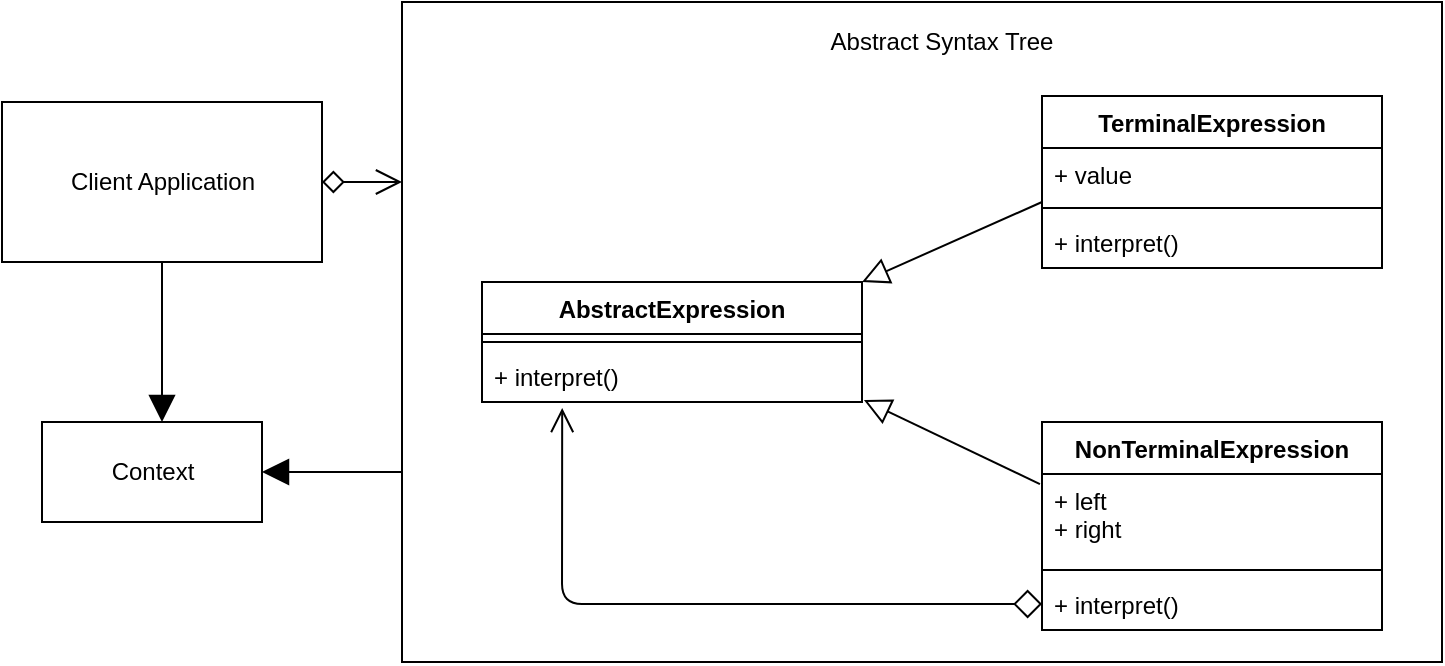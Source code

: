 <mxfile version="14.8.4" type="device"><diagram id="nfoU5zl-Lrdo-RMUOea-" name="Page-1"><mxGraphModel dx="868" dy="450" grid="1" gridSize="10" guides="1" tooltips="1" connect="1" arrows="1" fold="1" page="1" pageScale="1" pageWidth="827" pageHeight="1169" math="0" shadow="0"><root><mxCell id="0"/><mxCell id="1" parent="0"/><mxCell id="52Nn8JB1zDlZzFZ0hI1m-131" value="Client Application" style="html=1;strokeWidth=1;" vertex="1" parent="1"><mxGeometry y="320" width="160" height="80" as="geometry"/></mxCell><mxCell id="52Nn8JB1zDlZzFZ0hI1m-132" value="Context" style="html=1;strokeWidth=1;" vertex="1" parent="1"><mxGeometry x="20" y="480" width="110" height="50" as="geometry"/></mxCell><mxCell id="52Nn8JB1zDlZzFZ0hI1m-133" value="AbstractExpression" style="swimlane;fontStyle=1;align=center;verticalAlign=top;childLayout=stackLayout;horizontal=1;startSize=26;horizontalStack=0;resizeParent=1;resizeParentMax=0;resizeLast=0;collapsible=1;marginBottom=0;strokeWidth=1;" vertex="1" parent="1"><mxGeometry x="240" y="410" width="190" height="60" as="geometry"/></mxCell><mxCell id="52Nn8JB1zDlZzFZ0hI1m-135" value="" style="line;strokeWidth=1;fillColor=none;align=left;verticalAlign=middle;spacingTop=-1;spacingLeft=3;spacingRight=3;rotatable=0;labelPosition=right;points=[];portConstraint=eastwest;" vertex="1" parent="52Nn8JB1zDlZzFZ0hI1m-133"><mxGeometry y="26" width="190" height="8" as="geometry"/></mxCell><mxCell id="52Nn8JB1zDlZzFZ0hI1m-136" value="+ interpret()" style="text;strokeColor=none;fillColor=none;align=left;verticalAlign=top;spacingLeft=4;spacingRight=4;overflow=hidden;rotatable=0;points=[[0,0.5],[1,0.5]];portConstraint=eastwest;" vertex="1" parent="52Nn8JB1zDlZzFZ0hI1m-133"><mxGeometry y="34" width="190" height="26" as="geometry"/></mxCell><mxCell id="52Nn8JB1zDlZzFZ0hI1m-137" value="TerminalExpression" style="swimlane;fontStyle=1;align=center;verticalAlign=top;childLayout=stackLayout;horizontal=1;startSize=26;horizontalStack=0;resizeParent=1;resizeParentMax=0;resizeLast=0;collapsible=1;marginBottom=0;strokeWidth=1;" vertex="1" parent="1"><mxGeometry x="520" y="317" width="170" height="86" as="geometry"/></mxCell><mxCell id="52Nn8JB1zDlZzFZ0hI1m-138" value="+ value" style="text;strokeColor=none;fillColor=none;align=left;verticalAlign=top;spacingLeft=4;spacingRight=4;overflow=hidden;rotatable=0;points=[[0,0.5],[1,0.5]];portConstraint=eastwest;" vertex="1" parent="52Nn8JB1zDlZzFZ0hI1m-137"><mxGeometry y="26" width="170" height="26" as="geometry"/></mxCell><mxCell id="52Nn8JB1zDlZzFZ0hI1m-139" value="" style="line;strokeWidth=1;fillColor=none;align=left;verticalAlign=middle;spacingTop=-1;spacingLeft=3;spacingRight=3;rotatable=0;labelPosition=right;points=[];portConstraint=eastwest;" vertex="1" parent="52Nn8JB1zDlZzFZ0hI1m-137"><mxGeometry y="52" width="170" height="8" as="geometry"/></mxCell><mxCell id="52Nn8JB1zDlZzFZ0hI1m-140" value="+ interpret()" style="text;strokeColor=none;fillColor=none;align=left;verticalAlign=top;spacingLeft=4;spacingRight=4;overflow=hidden;rotatable=0;points=[[0,0.5],[1,0.5]];portConstraint=eastwest;" vertex="1" parent="52Nn8JB1zDlZzFZ0hI1m-137"><mxGeometry y="60" width="170" height="26" as="geometry"/></mxCell><mxCell id="52Nn8JB1zDlZzFZ0hI1m-141" value="NonTerminalExpression" style="swimlane;fontStyle=1;align=center;verticalAlign=top;childLayout=stackLayout;horizontal=1;startSize=26;horizontalStack=0;resizeParent=1;resizeParentMax=0;resizeLast=0;collapsible=1;marginBottom=0;strokeWidth=1;" vertex="1" parent="1"><mxGeometry x="520" y="480" width="170" height="104" as="geometry"/></mxCell><mxCell id="52Nn8JB1zDlZzFZ0hI1m-142" value="+ left&#10;+ right" style="text;strokeColor=none;fillColor=none;align=left;verticalAlign=top;spacingLeft=4;spacingRight=4;overflow=hidden;rotatable=0;points=[[0,0.5],[1,0.5]];portConstraint=eastwest;" vertex="1" parent="52Nn8JB1zDlZzFZ0hI1m-141"><mxGeometry y="26" width="170" height="44" as="geometry"/></mxCell><mxCell id="52Nn8JB1zDlZzFZ0hI1m-143" value="" style="line;strokeWidth=1;fillColor=none;align=left;verticalAlign=middle;spacingTop=-1;spacingLeft=3;spacingRight=3;rotatable=0;labelPosition=right;points=[];portConstraint=eastwest;" vertex="1" parent="52Nn8JB1zDlZzFZ0hI1m-141"><mxGeometry y="70" width="170" height="8" as="geometry"/></mxCell><mxCell id="52Nn8JB1zDlZzFZ0hI1m-144" value="+ interpret()" style="text;strokeColor=none;fillColor=none;align=left;verticalAlign=top;spacingLeft=4;spacingRight=4;overflow=hidden;rotatable=0;points=[[0,0.5],[1,0.5]];portConstraint=eastwest;" vertex="1" parent="52Nn8JB1zDlZzFZ0hI1m-141"><mxGeometry y="78" width="170" height="26" as="geometry"/></mxCell><mxCell id="52Nn8JB1zDlZzFZ0hI1m-147" value="" style="shape=partialRectangle;whiteSpace=wrap;html=1;bottom=1;right=1;left=1;top=0;fillColor=none;routingCenterX=-0.5;strokeWidth=1;" vertex="1" parent="1"><mxGeometry x="200" y="290" width="520" height="310" as="geometry"/></mxCell><mxCell id="52Nn8JB1zDlZzFZ0hI1m-148" value="" style="shape=partialRectangle;whiteSpace=wrap;html=1;bottom=1;right=1;left=1;top=0;fillColor=none;routingCenterX=-0.5;strokeWidth=1;direction=west;" vertex="1" parent="1"><mxGeometry x="200" y="270" width="520" height="20" as="geometry"/></mxCell><mxCell id="52Nn8JB1zDlZzFZ0hI1m-149" value="Abstract Syntax Tree" style="text;html=1;strokeColor=none;fillColor=none;align=center;verticalAlign=middle;whiteSpace=wrap;rounded=0;" vertex="1" parent="1"><mxGeometry x="390" y="280" width="160" height="20" as="geometry"/></mxCell><mxCell id="52Nn8JB1zDlZzFZ0hI1m-152" value="" style="html=1;verticalAlign=bottom;startArrow=none;startFill=0;endArrow=block;startSize=9;endSize=11;entryX=1;entryY=0;entryDx=0;entryDy=0;endFill=0;" edge="1" parent="1" target="52Nn8JB1zDlZzFZ0hI1m-133"><mxGeometry width="80" relative="1" as="geometry"><mxPoint x="520" y="370" as="sourcePoint"/><mxPoint x="450" y="450" as="targetPoint"/></mxGeometry></mxCell><mxCell id="52Nn8JB1zDlZzFZ0hI1m-153" value="" style="html=1;verticalAlign=bottom;startArrow=none;startFill=0;endArrow=block;startSize=9;endSize=11;entryX=1.005;entryY=0.962;entryDx=0;entryDy=0;endFill=0;exitX=-0.006;exitY=0.114;exitDx=0;exitDy=0;exitPerimeter=0;entryPerimeter=0;" edge="1" parent="1" source="52Nn8JB1zDlZzFZ0hI1m-142" target="52Nn8JB1zDlZzFZ0hI1m-136"><mxGeometry width="80" relative="1" as="geometry"><mxPoint x="530" y="380" as="sourcePoint"/><mxPoint x="440" y="420" as="targetPoint"/></mxGeometry></mxCell><mxCell id="52Nn8JB1zDlZzFZ0hI1m-154" value="" style="endArrow=open;startArrow=diamond;endFill=0;startFill=0;endSize=10;html=1;entryX=0.211;entryY=1.115;entryDx=0;entryDy=0;entryPerimeter=0;startSize=12;" edge="1" parent="1" target="52Nn8JB1zDlZzFZ0hI1m-136"><mxGeometry width="160" relative="1" as="geometry"><mxPoint x="520" y="571" as="sourcePoint"/><mxPoint x="490" y="480" as="targetPoint"/><Array as="points"><mxPoint x="280" y="571"/></Array></mxGeometry></mxCell><mxCell id="52Nn8JB1zDlZzFZ0hI1m-155" value="" style="html=1;verticalAlign=bottom;startArrow=diamond;startFill=0;endArrow=open;startSize=9;endSize=11;endFill=0;" edge="1" parent="1"><mxGeometry width="80" relative="1" as="geometry"><mxPoint x="160" y="360" as="sourcePoint"/><mxPoint x="200" y="360" as="targetPoint"/></mxGeometry></mxCell><mxCell id="52Nn8JB1zDlZzFZ0hI1m-156" value="" style="html=1;verticalAlign=bottom;startArrow=none;startFill=0;endArrow=block;startSize=9;endSize=11;endFill=1;exitX=0.5;exitY=1;exitDx=0;exitDy=0;" edge="1" parent="1" source="52Nn8JB1zDlZzFZ0hI1m-131"><mxGeometry width="80" relative="1" as="geometry"><mxPoint x="530" y="380" as="sourcePoint"/><mxPoint x="80" y="480" as="targetPoint"/></mxGeometry></mxCell><mxCell id="52Nn8JB1zDlZzFZ0hI1m-157" value="" style="html=1;verticalAlign=bottom;startArrow=none;startFill=0;endArrow=block;startSize=9;endSize=11;endFill=1;entryX=1;entryY=0.5;entryDx=0;entryDy=0;" edge="1" parent="1" target="52Nn8JB1zDlZzFZ0hI1m-132"><mxGeometry width="80" relative="1" as="geometry"><mxPoint x="200" y="505" as="sourcePoint"/><mxPoint x="90" y="490" as="targetPoint"/></mxGeometry></mxCell></root></mxGraphModel></diagram></mxfile>